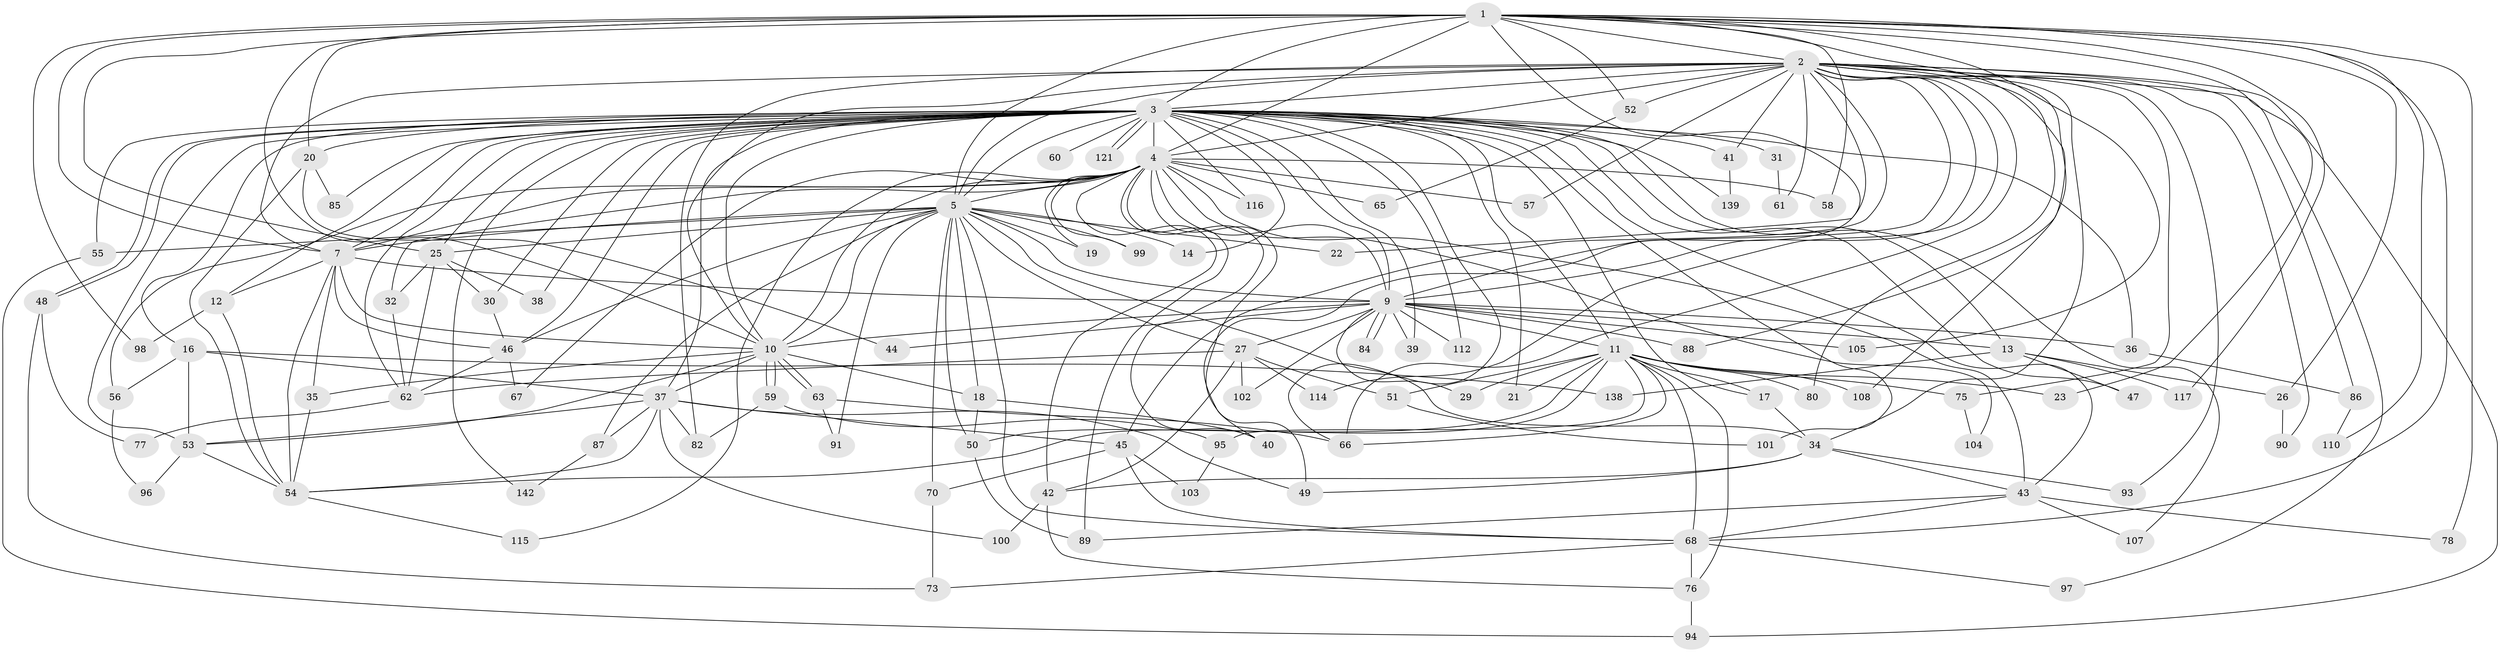// original degree distribution, {24: 0.00684931506849315, 20: 0.00684931506849315, 32: 0.00684931506849315, 27: 0.00684931506849315, 26: 0.00684931506849315, 22: 0.00684931506849315, 13: 0.00684931506849315, 16: 0.0136986301369863, 23: 0.00684931506849315, 18: 0.00684931506849315, 4: 0.04794520547945205, 6: 0.0273972602739726, 2: 0.5342465753424658, 9: 0.0136986301369863, 3: 0.2054794520547945, 5: 0.06164383561643835, 7: 0.0273972602739726, 8: 0.00684931506849315}
// Generated by graph-tools (version 1.1) at 2025/17/03/04/25 18:17:42]
// undirected, 102 vertices, 243 edges
graph export_dot {
graph [start="1"]
  node [color=gray90,style=filled];
  1 [super="+106"];
  2 [super="+15"];
  3 [super="+6+33+113"];
  4;
  5;
  7;
  9;
  10 [super="+145+128"];
  11;
  12;
  13;
  14;
  16;
  17;
  18 [super="+118+79"];
  19;
  20;
  21;
  22;
  23;
  25 [super="+28"];
  26;
  27;
  29;
  30;
  31;
  32;
  34 [super="+125+130"];
  35;
  36;
  37 [super="+124+129"];
  38;
  39;
  40 [super="+92"];
  41;
  42;
  43 [super="+127+83"];
  44;
  45;
  46 [super="+120+141"];
  47 [super="+119"];
  48;
  49;
  50;
  51;
  52;
  53 [super="+132"];
  54 [super="+69"];
  55 [super="+131"];
  56;
  57;
  58;
  59 [super="+134"];
  60;
  61;
  62 [super="+64"];
  63;
  65;
  66 [super="+136"];
  67;
  68 [super="+123+126+111"];
  70;
  73 [super="+81"];
  75;
  76;
  77;
  78;
  80;
  82;
  84;
  85;
  86;
  87;
  88 [super="+137"];
  89 [super="+143"];
  90;
  91;
  93;
  94;
  95;
  96;
  97;
  98;
  99;
  100;
  101;
  102;
  103;
  104;
  105;
  107;
  108;
  110;
  112;
  114;
  115;
  116;
  117;
  121;
  138;
  139;
  142;
  1 -- 2;
  1 -- 3 [weight=3];
  1 -- 4;
  1 -- 5;
  1 -- 7;
  1 -- 9;
  1 -- 10 [weight=2];
  1 -- 20;
  1 -- 23;
  1 -- 25 [weight=2];
  1 -- 26;
  1 -- 52;
  1 -- 58;
  1 -- 68;
  1 -- 78;
  1 -- 88;
  1 -- 98;
  1 -- 105;
  1 -- 110;
  1 -- 117;
  2 -- 3 [weight=5];
  2 -- 4 [weight=2];
  2 -- 5 [weight=2];
  2 -- 7;
  2 -- 9;
  2 -- 10;
  2 -- 41;
  2 -- 45;
  2 -- 52;
  2 -- 57;
  2 -- 61;
  2 -- 80;
  2 -- 97;
  2 -- 108;
  2 -- 34;
  2 -- 40;
  2 -- 66;
  2 -- 75;
  2 -- 82;
  2 -- 114;
  2 -- 86;
  2 -- 22;
  2 -- 90;
  2 -- 93;
  2 -- 94;
  3 -- 4 [weight=4];
  3 -- 5 [weight=3];
  3 -- 7 [weight=3];
  3 -- 9 [weight=3];
  3 -- 10 [weight=3];
  3 -- 12;
  3 -- 13;
  3 -- 20;
  3 -- 30;
  3 -- 36;
  3 -- 37;
  3 -- 38;
  3 -- 39;
  3 -- 41;
  3 -- 46;
  3 -- 47 [weight=2];
  3 -- 48;
  3 -- 48;
  3 -- 55;
  3 -- 66;
  3 -- 112;
  3 -- 121;
  3 -- 121;
  3 -- 11;
  3 -- 139;
  3 -- 142;
  3 -- 14;
  3 -- 16;
  3 -- 17;
  3 -- 21;
  3 -- 85;
  3 -- 31;
  3 -- 101;
  3 -- 43;
  3 -- 107;
  3 -- 116;
  3 -- 60 [weight=2];
  3 -- 25 [weight=3];
  3 -- 53;
  3 -- 62;
  4 -- 5;
  4 -- 7;
  4 -- 9;
  4 -- 10;
  4 -- 19;
  4 -- 32;
  4 -- 40;
  4 -- 42;
  4 -- 43;
  4 -- 49;
  4 -- 56;
  4 -- 57;
  4 -- 58;
  4 -- 65;
  4 -- 67;
  4 -- 99;
  4 -- 104;
  4 -- 115;
  4 -- 116;
  4 -- 89;
  5 -- 7;
  5 -- 9;
  5 -- 10;
  5 -- 14;
  5 -- 18 [weight=2];
  5 -- 19;
  5 -- 22;
  5 -- 25;
  5 -- 27;
  5 -- 34;
  5 -- 46;
  5 -- 50;
  5 -- 55;
  5 -- 68;
  5 -- 70;
  5 -- 87;
  5 -- 91;
  5 -- 99;
  7 -- 9;
  7 -- 10;
  7 -- 12;
  7 -- 35;
  7 -- 46;
  7 -- 54;
  9 -- 10;
  9 -- 11;
  9 -- 13;
  9 -- 27;
  9 -- 29;
  9 -- 36;
  9 -- 39;
  9 -- 44;
  9 -- 84;
  9 -- 84;
  9 -- 88 [weight=2];
  9 -- 102;
  9 -- 105;
  9 -- 112;
  10 -- 18;
  10 -- 35;
  10 -- 37;
  10 -- 59;
  10 -- 59;
  10 -- 63;
  10 -- 63;
  10 -- 53;
  11 -- 17;
  11 -- 21;
  11 -- 23;
  11 -- 29;
  11 -- 50;
  11 -- 51;
  11 -- 75;
  11 -- 76;
  11 -- 80;
  11 -- 95;
  11 -- 108;
  11 -- 66;
  11 -- 68;
  11 -- 54;
  12 -- 98;
  12 -- 54;
  13 -- 26;
  13 -- 47;
  13 -- 117;
  13 -- 138;
  16 -- 53;
  16 -- 56;
  16 -- 138;
  16 -- 37;
  17 -- 34;
  18 -- 40;
  18 -- 50;
  20 -- 44;
  20 -- 54;
  20 -- 85;
  25 -- 38;
  25 -- 32;
  25 -- 30;
  25 -- 62;
  26 -- 90;
  27 -- 42;
  27 -- 51;
  27 -- 102;
  27 -- 114;
  27 -- 62;
  30 -- 46;
  31 -- 61;
  32 -- 62;
  34 -- 49;
  34 -- 93;
  34 -- 43;
  34 -- 42;
  35 -- 54;
  36 -- 86;
  37 -- 45;
  37 -- 53;
  37 -- 82;
  37 -- 87;
  37 -- 100;
  37 -- 54;
  37 -- 49;
  41 -- 139;
  42 -- 76;
  42 -- 100;
  43 -- 78;
  43 -- 68;
  43 -- 107;
  43 -- 89;
  45 -- 70;
  45 -- 103;
  45 -- 68;
  46 -- 67;
  46 -- 62;
  48 -- 73;
  48 -- 77;
  50 -- 89;
  51 -- 101;
  52 -- 65;
  53 -- 96;
  53 -- 54;
  54 -- 115;
  55 -- 94;
  56 -- 96;
  59 -- 95;
  59 -- 82;
  62 -- 77;
  63 -- 66;
  63 -- 91;
  68 -- 97;
  68 -- 73;
  68 -- 76;
  70 -- 73;
  75 -- 104;
  76 -- 94;
  86 -- 110;
  87 -- 142;
  95 -- 103;
}
